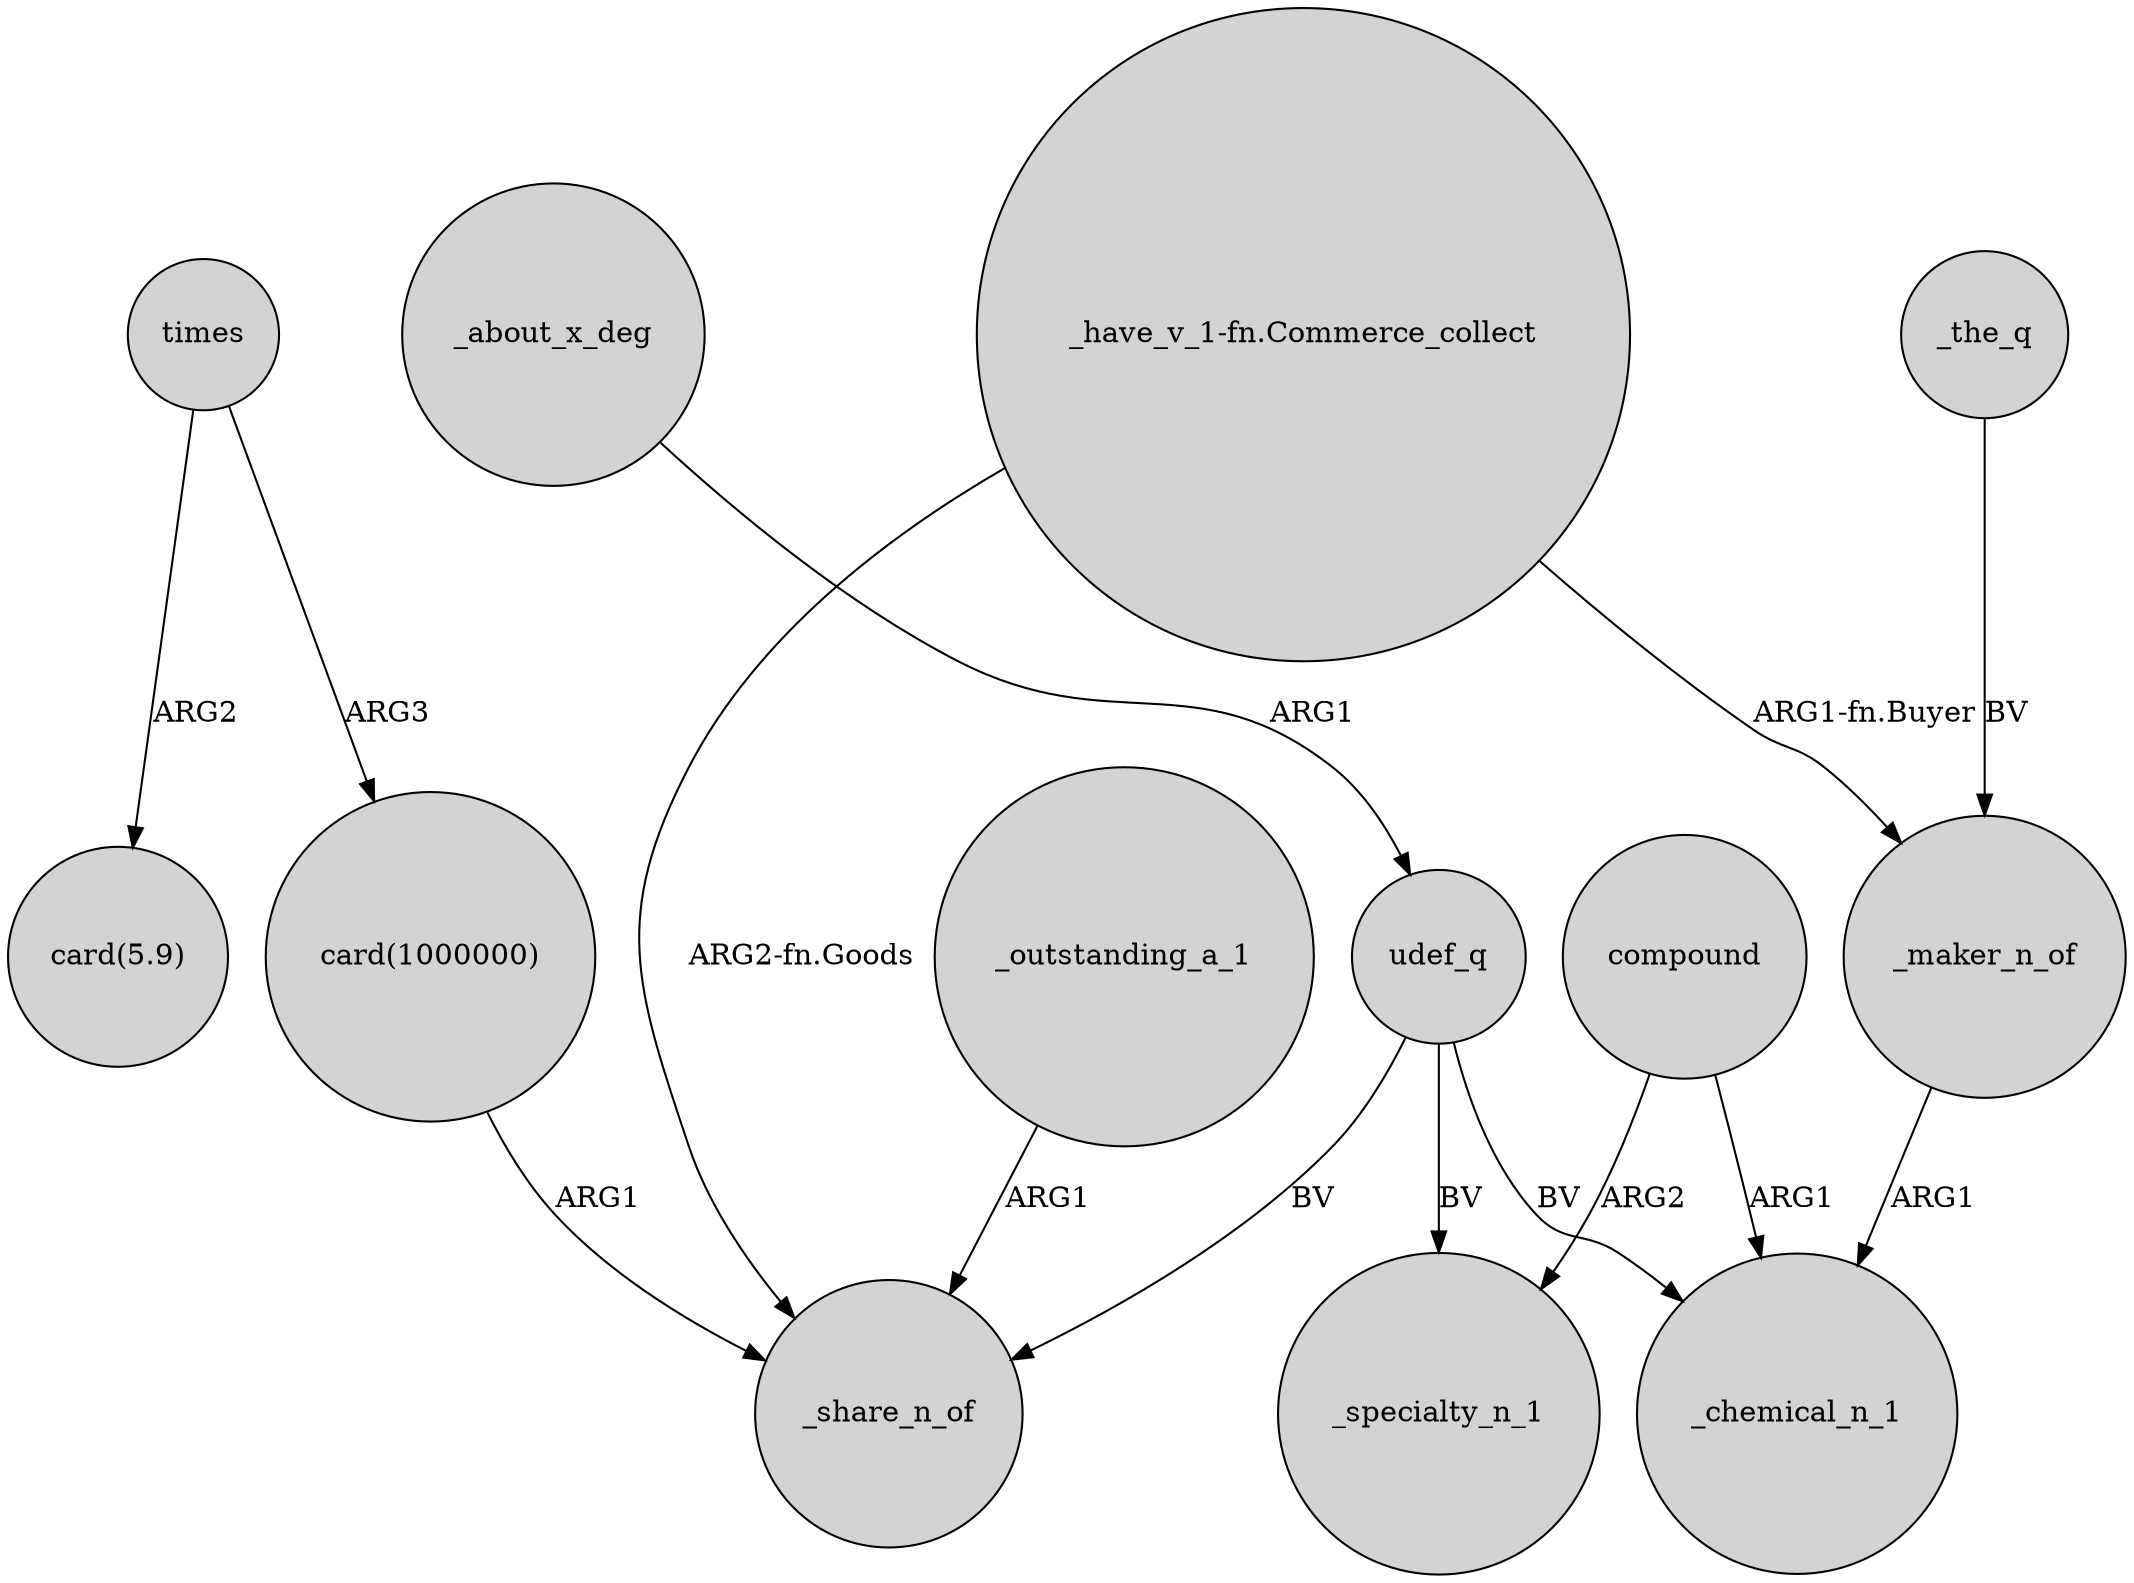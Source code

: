 digraph {
	node [shape=circle style=filled]
	times -> "card(1000000)" [label=ARG3]
	compound -> _specialty_n_1 [label=ARG2]
	_the_q -> _maker_n_of [label=BV]
	udef_q -> _share_n_of [label=BV]
	udef_q -> _chemical_n_1 [label=BV]
	"card(1000000)" -> _share_n_of [label=ARG1]
	compound -> _chemical_n_1 [label=ARG1]
	"_have_v_1-fn.Commerce_collect" -> _maker_n_of [label="ARG1-fn.Buyer"]
	_about_x_deg -> udef_q [label=ARG1]
	times -> "card(5.9)" [label=ARG2]
	_outstanding_a_1 -> _share_n_of [label=ARG1]
	"_have_v_1-fn.Commerce_collect" -> _share_n_of [label="ARG2-fn.Goods"]
	udef_q -> _specialty_n_1 [label=BV]
	_maker_n_of -> _chemical_n_1 [label=ARG1]
}
